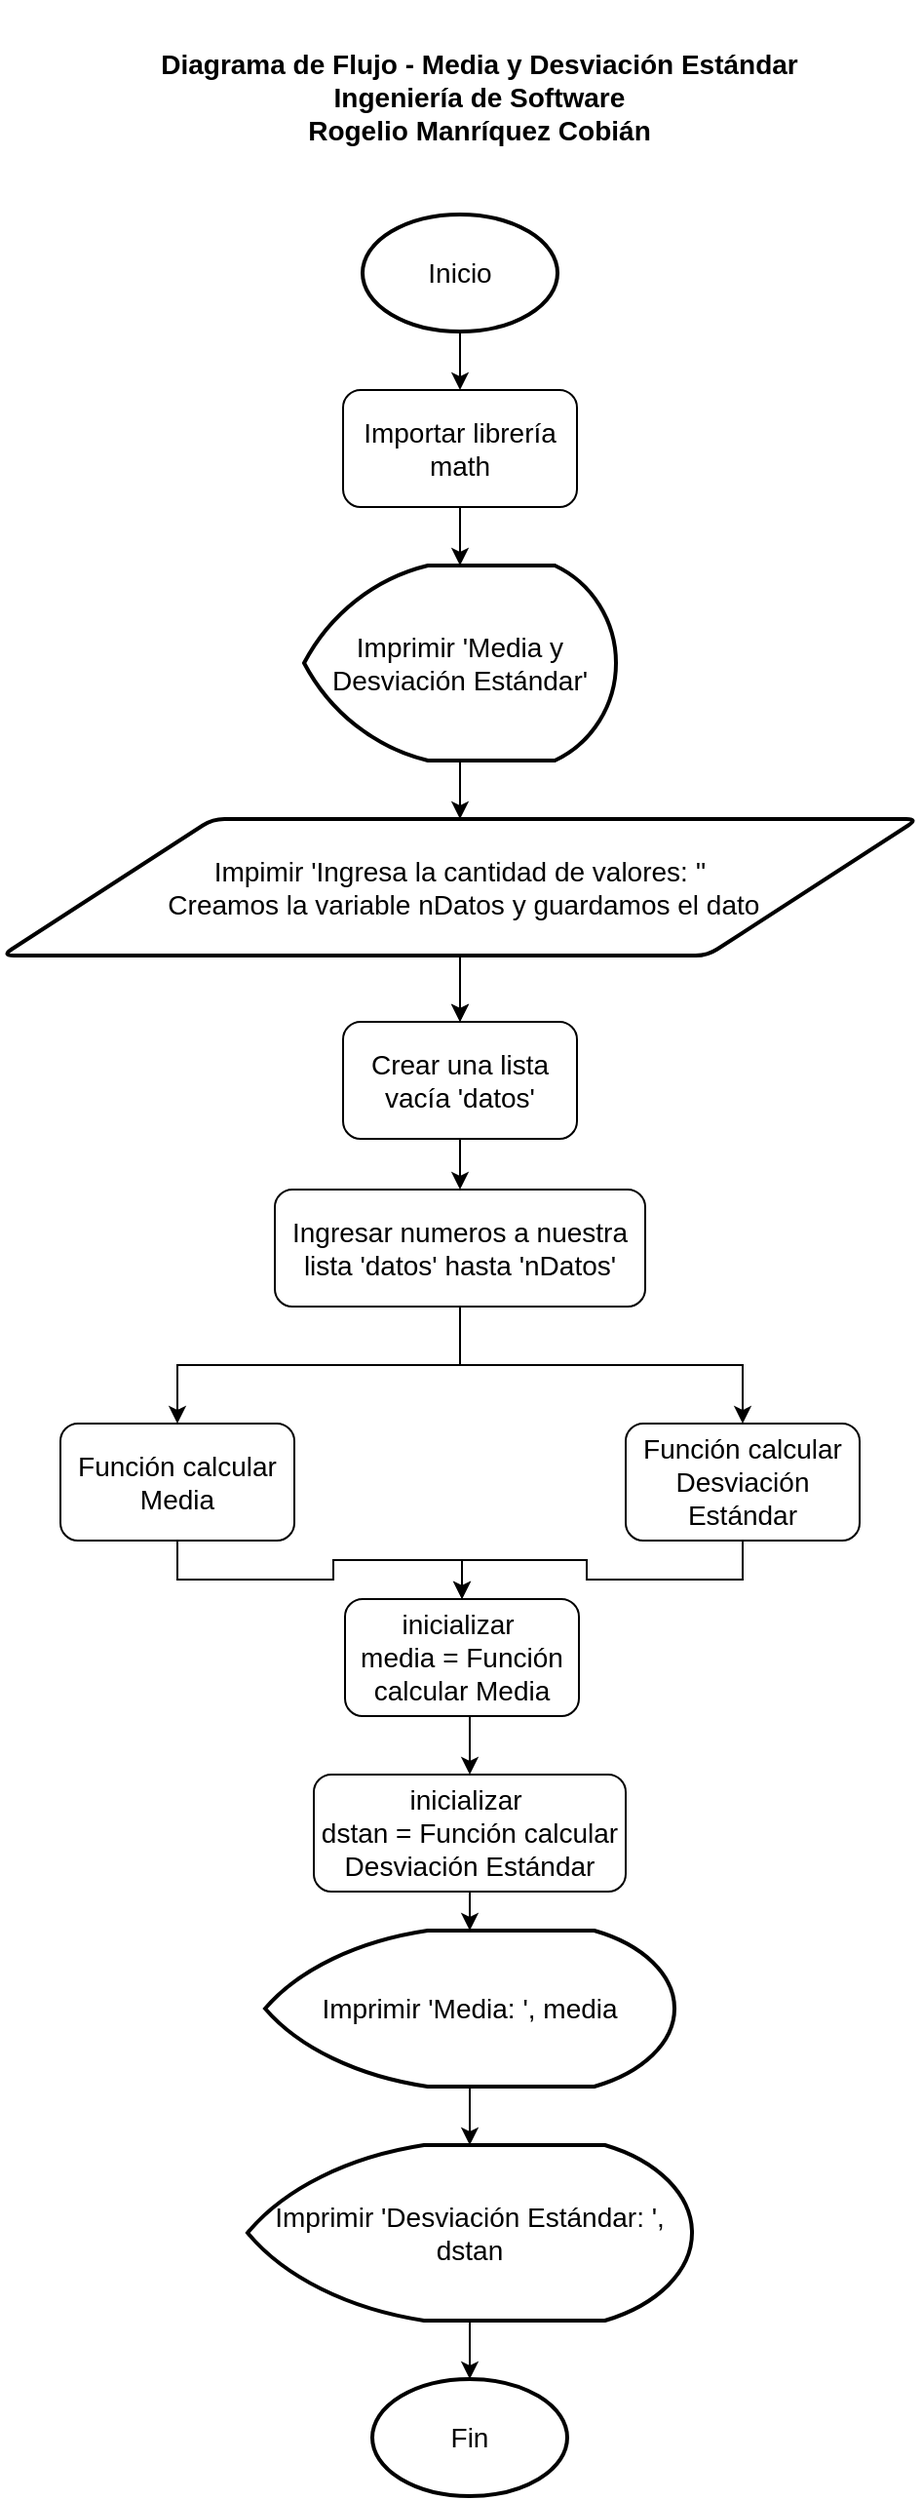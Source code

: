 <mxfile version="16.5.1" type="device"><diagram id="Yw0cKyGtRGDL-myf8_ox" name="Página-1"><mxGraphModel dx="823" dy="559" grid="1" gridSize="10" guides="1" tooltips="1" connect="1" arrows="1" fold="1" page="1" pageScale="1" pageWidth="827" pageHeight="1169" math="0" shadow="0"><root><mxCell id="0"/><mxCell id="1" parent="0"/><mxCell id="Vkt2lqoftGUNJWjP2jQV-5" style="edgeStyle=orthogonalEdgeStyle;rounded=0;orthogonalLoop=1;jettySize=auto;html=1;exitX=0.5;exitY=1;exitDx=0;exitDy=0;fontSize=14;exitPerimeter=0;" edge="1" parent="1" source="Vkt2lqoftGUNJWjP2jQV-17" target="Vkt2lqoftGUNJWjP2jQV-3"><mxGeometry relative="1" as="geometry"><mxPoint x="380" y="190" as="sourcePoint"/></mxGeometry></mxCell><mxCell id="Vkt2lqoftGUNJWjP2jQV-2" value="&lt;div&gt;&lt;span style=&quot;font-size: 14px&quot;&gt;&lt;b&gt;Diagrama de Flujo - Media y Desviación Estándar&lt;/b&gt;&lt;/span&gt;&lt;/div&gt;&lt;font style=&quot;font-size: 14px&quot;&gt;&lt;b&gt;&lt;div&gt;&lt;span&gt;Ingeniería de Software&lt;/span&gt;&lt;/div&gt;&lt;div&gt;&lt;span&gt;Rogelio Manríquez Cobián&lt;/span&gt;&lt;/div&gt;&lt;/b&gt;&lt;/font&gt;" style="text;html=1;strokeColor=none;fillColor=none;align=center;verticalAlign=middle;whiteSpace=wrap;rounded=0;" vertex="1" parent="1"><mxGeometry x="220" width="340" height="100" as="geometry"/></mxCell><mxCell id="Vkt2lqoftGUNJWjP2jQV-28" style="edgeStyle=orthogonalEdgeStyle;rounded=0;orthogonalLoop=1;jettySize=auto;html=1;exitX=0.5;exitY=1;exitDx=0;exitDy=0;entryX=0.5;entryY=0;entryDx=0;entryDy=0;entryPerimeter=0;fontSize=14;" edge="1" parent="1" source="Vkt2lqoftGUNJWjP2jQV-3" target="Vkt2lqoftGUNJWjP2jQV-4"><mxGeometry relative="1" as="geometry"/></mxCell><mxCell id="Vkt2lqoftGUNJWjP2jQV-3" value="Importar librería math" style="rounded=1;whiteSpace=wrap;html=1;fontSize=14;" vertex="1" parent="1"><mxGeometry x="320" y="200" width="120" height="60" as="geometry"/></mxCell><mxCell id="Vkt2lqoftGUNJWjP2jQV-27" style="edgeStyle=orthogonalEdgeStyle;rounded=0;orthogonalLoop=1;jettySize=auto;html=1;exitX=0.5;exitY=1;exitDx=0;exitDy=0;exitPerimeter=0;entryX=0.5;entryY=0;entryDx=0;entryDy=0;fontSize=14;" edge="1" parent="1" source="Vkt2lqoftGUNJWjP2jQV-4" target="Vkt2lqoftGUNJWjP2jQV-7"><mxGeometry relative="1" as="geometry"><mxPoint x="380" y="430" as="targetPoint"/></mxGeometry></mxCell><mxCell id="Vkt2lqoftGUNJWjP2jQV-4" value="Imprimir 'Media y Desviación Estándar'" style="strokeWidth=2;html=1;shape=mxgraph.flowchart.display;whiteSpace=wrap;fontSize=14;" vertex="1" parent="1"><mxGeometry x="300" y="290" width="160" height="100" as="geometry"/></mxCell><mxCell id="Vkt2lqoftGUNJWjP2jQV-31" style="edgeStyle=orthogonalEdgeStyle;rounded=0;orthogonalLoop=1;jettySize=auto;html=1;exitX=0.5;exitY=1;exitDx=0;exitDy=0;entryX=0.5;entryY=0;entryDx=0;entryDy=0;fontSize=14;" edge="1" parent="1" target="Vkt2lqoftGUNJWjP2jQV-29"><mxGeometry relative="1" as="geometry"><mxPoint x="380" y="500" as="sourcePoint"/></mxGeometry></mxCell><mxCell id="Vkt2lqoftGUNJWjP2jQV-35" value="" style="edgeStyle=orthogonalEdgeStyle;rounded=0;orthogonalLoop=1;jettySize=auto;html=1;fontSize=14;" edge="1" parent="1" source="Vkt2lqoftGUNJWjP2jQV-7" target="Vkt2lqoftGUNJWjP2jQV-29"><mxGeometry relative="1" as="geometry"/></mxCell><mxCell id="Vkt2lqoftGUNJWjP2jQV-7" value="Impimir 'Ingresa la cantidad de valores: ''&lt;br&gt;&amp;nbsp;Creamos la variable nDatos y guardamos el dato" style="shape=parallelogram;html=1;strokeWidth=2;perimeter=parallelogramPerimeter;whiteSpace=wrap;rounded=1;arcSize=12;size=0.23;fontSize=14;" vertex="1" parent="1"><mxGeometry x="145" y="420" width="470" height="70" as="geometry"/></mxCell><mxCell id="Vkt2lqoftGUNJWjP2jQV-25" style="edgeStyle=orthogonalEdgeStyle;rounded=0;orthogonalLoop=1;jettySize=auto;html=1;exitX=0.5;exitY=1;exitDx=0;exitDy=0;entryX=0.5;entryY=0;entryDx=0;entryDy=0;fontSize=14;" edge="1" parent="1" source="Vkt2lqoftGUNJWjP2jQV-9" target="Vkt2lqoftGUNJWjP2jQV-11"><mxGeometry relative="1" as="geometry"/></mxCell><mxCell id="Vkt2lqoftGUNJWjP2jQV-9" value="Función calcular Media" style="rounded=1;whiteSpace=wrap;html=1;fontSize=14;" vertex="1" parent="1"><mxGeometry x="175" y="730" width="120" height="60" as="geometry"/></mxCell><mxCell id="Vkt2lqoftGUNJWjP2jQV-26" style="edgeStyle=orthogonalEdgeStyle;rounded=0;orthogonalLoop=1;jettySize=auto;html=1;exitX=0.5;exitY=1;exitDx=0;exitDy=0;entryX=0.5;entryY=0;entryDx=0;entryDy=0;fontSize=14;" edge="1" parent="1" source="Vkt2lqoftGUNJWjP2jQV-10" target="Vkt2lqoftGUNJWjP2jQV-11"><mxGeometry relative="1" as="geometry"/></mxCell><mxCell id="Vkt2lqoftGUNJWjP2jQV-10" value="Función calcular Desviación Estándar" style="rounded=1;whiteSpace=wrap;html=1;fontSize=14;" vertex="1" parent="1"><mxGeometry x="465" y="730" width="120" height="60" as="geometry"/></mxCell><mxCell id="Vkt2lqoftGUNJWjP2jQV-18" style="edgeStyle=orthogonalEdgeStyle;rounded=0;orthogonalLoop=1;jettySize=auto;html=1;exitX=0.5;exitY=1;exitDx=0;exitDy=0;entryX=0.5;entryY=0;entryDx=0;entryDy=0;fontSize=14;" edge="1" parent="1" source="Vkt2lqoftGUNJWjP2jQV-11" target="Vkt2lqoftGUNJWjP2jQV-12"><mxGeometry relative="1" as="geometry"/></mxCell><mxCell id="Vkt2lqoftGUNJWjP2jQV-11" value="inicializar&amp;nbsp;&lt;br&gt;media = Función calcular Media" style="rounded=1;whiteSpace=wrap;html=1;fontSize=14;" vertex="1" parent="1"><mxGeometry x="321" y="820" width="120" height="60" as="geometry"/></mxCell><mxCell id="Vkt2lqoftGUNJWjP2jQV-19" style="edgeStyle=orthogonalEdgeStyle;rounded=0;orthogonalLoop=1;jettySize=auto;html=1;exitX=0.5;exitY=1;exitDx=0;exitDy=0;fontSize=14;entryX=0.5;entryY=0;entryDx=0;entryDy=0;entryPerimeter=0;" edge="1" parent="1" source="Vkt2lqoftGUNJWjP2jQV-12" target="Vkt2lqoftGUNJWjP2jQV-13"><mxGeometry relative="1" as="geometry"><mxPoint x="387" y="1000" as="targetPoint"/></mxGeometry></mxCell><mxCell id="Vkt2lqoftGUNJWjP2jQV-12" value="inicializar&amp;nbsp;&lt;br&gt;dstan = Función calcular Desviación Estándar" style="rounded=1;whiteSpace=wrap;html=1;fontSize=14;" vertex="1" parent="1"><mxGeometry x="305" y="910" width="160" height="60" as="geometry"/></mxCell><mxCell id="Vkt2lqoftGUNJWjP2jQV-21" style="edgeStyle=orthogonalEdgeStyle;rounded=0;orthogonalLoop=1;jettySize=auto;html=1;exitX=0.5;exitY=1;exitDx=0;exitDy=0;exitPerimeter=0;entryX=0.5;entryY=0;entryDx=0;entryDy=0;entryPerimeter=0;fontSize=14;" edge="1" parent="1" source="Vkt2lqoftGUNJWjP2jQV-13" target="Vkt2lqoftGUNJWjP2jQV-15"><mxGeometry relative="1" as="geometry"/></mxCell><mxCell id="Vkt2lqoftGUNJWjP2jQV-13" value="Imprimir 'Media: ', media" style="strokeWidth=2;html=1;shape=mxgraph.flowchart.display;whiteSpace=wrap;fontSize=14;" vertex="1" parent="1"><mxGeometry x="280" y="990" width="210" height="80" as="geometry"/></mxCell><mxCell id="Vkt2lqoftGUNJWjP2jQV-22" style="edgeStyle=orthogonalEdgeStyle;rounded=0;orthogonalLoop=1;jettySize=auto;html=1;exitX=0.5;exitY=1;exitDx=0;exitDy=0;exitPerimeter=0;entryX=0.5;entryY=0;entryDx=0;entryDy=0;entryPerimeter=0;fontSize=14;" edge="1" parent="1" source="Vkt2lqoftGUNJWjP2jQV-15" target="Vkt2lqoftGUNJWjP2jQV-16"><mxGeometry relative="1" as="geometry"/></mxCell><mxCell id="Vkt2lqoftGUNJWjP2jQV-15" value="Imprimir 'Desviación Estándar: ', dstan" style="strokeWidth=2;html=1;shape=mxgraph.flowchart.display;whiteSpace=wrap;fontSize=14;" vertex="1" parent="1"><mxGeometry x="271" y="1100" width="228" height="90" as="geometry"/></mxCell><mxCell id="Vkt2lqoftGUNJWjP2jQV-16" value="Fin" style="strokeWidth=2;html=1;shape=mxgraph.flowchart.start_1;whiteSpace=wrap;fontSize=14;" vertex="1" parent="1"><mxGeometry x="335" y="1220" width="100" height="60" as="geometry"/></mxCell><mxCell id="Vkt2lqoftGUNJWjP2jQV-17" value="Inicio" style="strokeWidth=2;html=1;shape=mxgraph.flowchart.start_1;whiteSpace=wrap;fontSize=14;" vertex="1" parent="1"><mxGeometry x="330" y="110" width="100" height="60" as="geometry"/></mxCell><mxCell id="Vkt2lqoftGUNJWjP2jQV-32" style="edgeStyle=orthogonalEdgeStyle;rounded=0;orthogonalLoop=1;jettySize=auto;html=1;exitX=0.5;exitY=1;exitDx=0;exitDy=0;entryX=0.5;entryY=0;entryDx=0;entryDy=0;fontSize=14;" edge="1" parent="1" source="Vkt2lqoftGUNJWjP2jQV-29" target="Vkt2lqoftGUNJWjP2jQV-30"><mxGeometry relative="1" as="geometry"/></mxCell><mxCell id="Vkt2lqoftGUNJWjP2jQV-29" value="Crear una lista vacía 'datos'" style="rounded=1;whiteSpace=wrap;html=1;fontSize=14;" vertex="1" parent="1"><mxGeometry x="320" y="524" width="120" height="60" as="geometry"/></mxCell><mxCell id="Vkt2lqoftGUNJWjP2jQV-33" style="edgeStyle=orthogonalEdgeStyle;rounded=0;orthogonalLoop=1;jettySize=auto;html=1;exitX=0.5;exitY=1;exitDx=0;exitDy=0;fontSize=14;" edge="1" parent="1" source="Vkt2lqoftGUNJWjP2jQV-30" target="Vkt2lqoftGUNJWjP2jQV-9"><mxGeometry relative="1" as="geometry"/></mxCell><mxCell id="Vkt2lqoftGUNJWjP2jQV-34" style="edgeStyle=orthogonalEdgeStyle;rounded=0;orthogonalLoop=1;jettySize=auto;html=1;exitX=0.5;exitY=1;exitDx=0;exitDy=0;entryX=0.5;entryY=0;entryDx=0;entryDy=0;fontSize=14;" edge="1" parent="1" source="Vkt2lqoftGUNJWjP2jQV-30" target="Vkt2lqoftGUNJWjP2jQV-10"><mxGeometry relative="1" as="geometry"/></mxCell><mxCell id="Vkt2lqoftGUNJWjP2jQV-30" value="Ingresar numeros a nuestra lista 'datos' hasta 'nDatos'" style="rounded=1;whiteSpace=wrap;html=1;fontSize=14;" vertex="1" parent="1"><mxGeometry x="285" y="610" width="190" height="60" as="geometry"/></mxCell></root></mxGraphModel></diagram></mxfile>